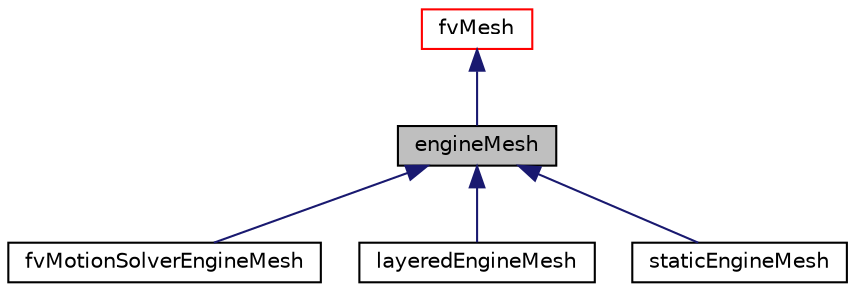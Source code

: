 digraph "engineMesh"
{
  bgcolor="transparent";
  edge [fontname="Helvetica",fontsize="10",labelfontname="Helvetica",labelfontsize="10"];
  node [fontname="Helvetica",fontsize="10",shape=record];
  Node1 [label="engineMesh",height=0.2,width=0.4,color="black", fillcolor="grey75", style="filled", fontcolor="black"];
  Node2 -> Node1 [dir="back",color="midnightblue",fontsize="10",style="solid",fontname="Helvetica"];
  Node2 [label="fvMesh",height=0.2,width=0.4,color="red",URL="$a00876.html",tooltip="Mesh data needed to do the Finite Volume discretisation. "];
  Node1 -> Node3 [dir="back",color="midnightblue",fontsize="10",style="solid",fontname="Helvetica"];
  Node3 [label="fvMotionSolverEngineMesh",height=0.2,width=0.4,color="black",URL="$a00884.html",tooltip="Foam::fvMotionSolverEngineMesh. "];
  Node1 -> Node4 [dir="back",color="midnightblue",fontsize="10",style="solid",fontname="Helvetica"];
  Node4 [label="layeredEngineMesh",height=0.2,width=0.4,color="black",URL="$a01275.html",tooltip="Foam::layeredEngineMesh. "];
  Node1 -> Node5 [dir="back",color="midnightblue",fontsize="10",style="solid",fontname="Helvetica"];
  Node5 [label="staticEngineMesh",height=0.2,width=0.4,color="black",URL="$a02440.html",tooltip="Foam::staticEngineMesh. "];
}
